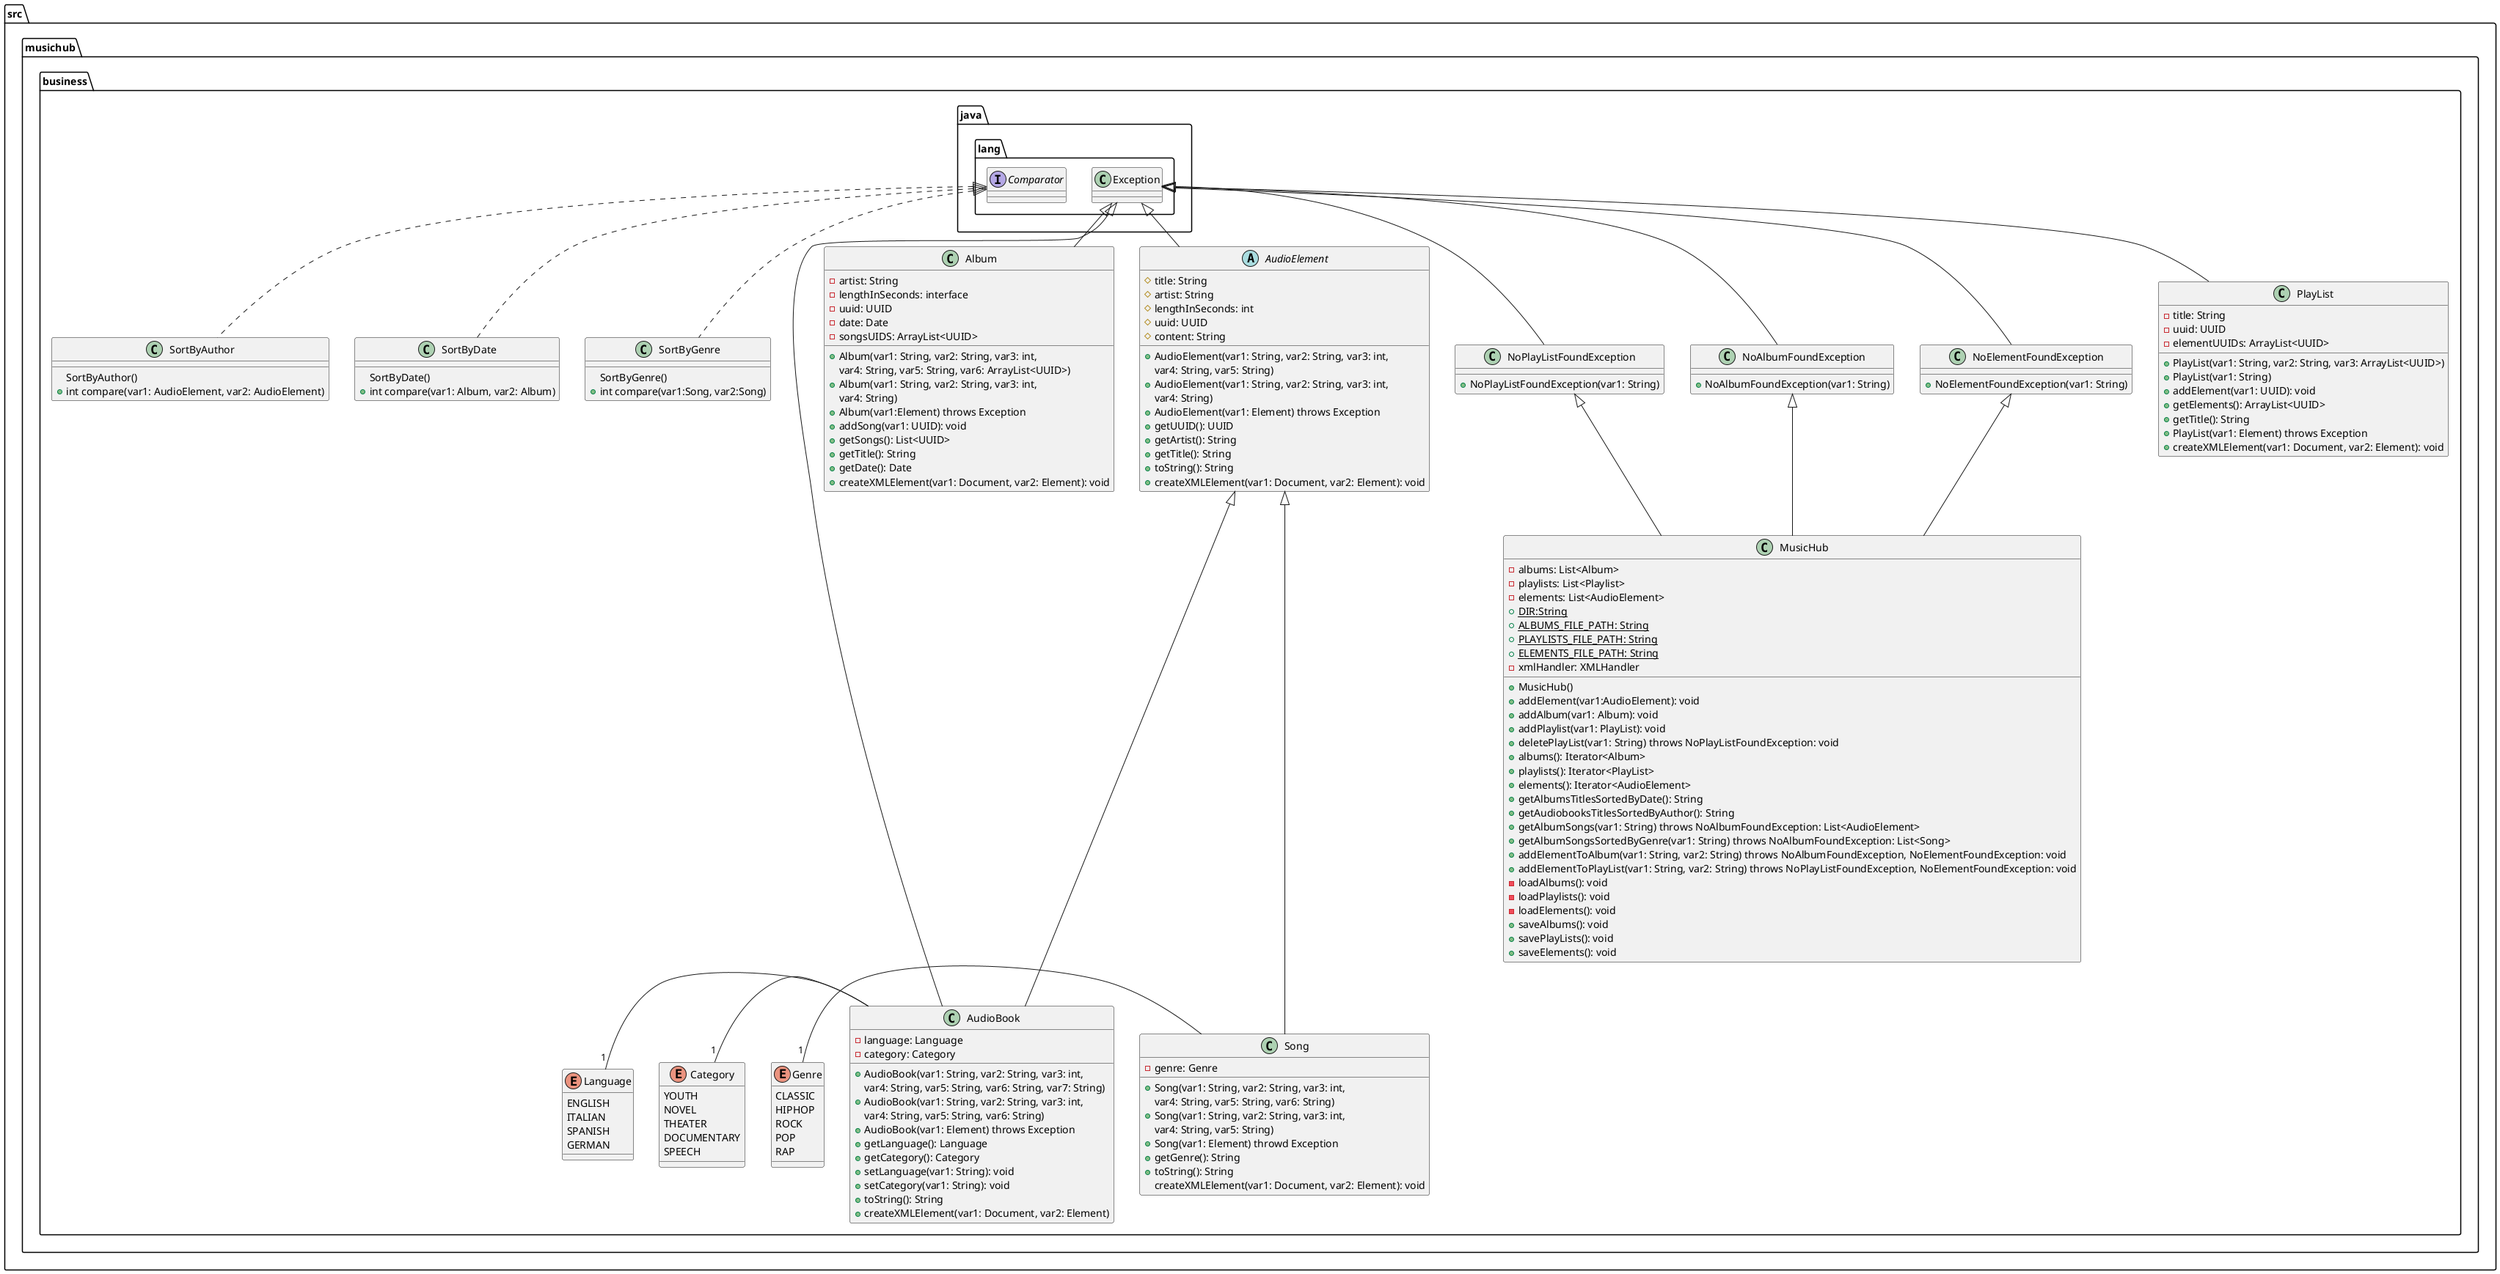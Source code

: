 @startuml
'https://plantuml.com/class-diagram

package src.musichub.business{

    class Album{

    - artist: String
    - lengthInSeconds: interface
    - uuid: UUID
    - date: Date
    - songsUIDS: ArrayList<UUID>

    + Album(var1: String, var2: String, var3: int,
    var4: String, var5: String, var6: ArrayList<UUID>)
    + Album(var1: String, var2: String, var3: int,
    var4: String)
    + Album(var1:Element) throws Exception
    + addSong(var1: UUID): void
    + getSongs(): List<UUID>
    + getTitle(): String
    + getDate(): Date
    +createXMLElement(var1: Document, var2: Element): void
    }

    class AudioBook{

    - language: Language
    - category: Category

    + AudioBook(var1: String, var2: String, var3: int,
    var4: String, var5: String, var6: String, var7: String)
    + AudioBook(var1: String, var2: String, var3: int,
    var4: String, var5: String, var6: String)
    + AudioBook(var1: Element) throws Exception
    + getLanguage(): Language
    + getCategory(): Category
    + setLanguage(var1: String): void
    + setCategory(var1: String): void
    + toString(): String
    + createXMLElement(var1: Document, var2: Element)

    }

    abstract class AudioElement{

    # title: String
    # artist: String
    # lengthInSeconds: int
    # uuid: UUID
    # content: String

    + AudioElement(var1: String, var2: String, var3: int,
    var4: String, var5: String)
    + AudioElement(var1: String, var2: String, var3: int,
    var4: String)
    + AudioElement(var1: Element) throws Exception
    + getUUID(): UUID
    + getArtist(): String
    + getTitle(): String
    + toString(): String
    + createXMLElement(var1: Document, var2: Element): void

    }

    enum Category {
        YOUTH
        NOVEL
        THEATER
        DOCUMENTARY
        SPEECH
    }

    enum Genre {
        CLASSIC
        HIPHOP
        ROCK
        POP
        RAP
    }

    enum Language {
        ENGLISH
        ITALIAN
        SPANISH
        GERMAN
    }

    class MusicHub{

    - albums: List<Album>
    - playlists: List<Playlist>
    - elements: List<AudioElement>
    + {static} DIR:String
    + {static} ALBUMS_FILE_PATH: String
    + {static} PLAYLISTS_FILE_PATH: String
    + {static} ELEMENTS_FILE_PATH: String
    - xmlHandler: XMLHandler

    + MusicHub()
    + addElement(var1:AudioElement): void
    + addAlbum(var1: Album): void
    + addPlaylist(var1: PlayList): void
    + deletePlayList(var1: String) throws NoPlayListFoundException: void
    + albums(): Iterator<Album>
    + playlists(): Iterator<PlayList>
    + elements(): Iterator<AudioElement>
    + getAlbumsTitlesSortedByDate(): String
    + getAudiobooksTitlesSortedByAuthor(): String
    + getAlbumSongs(var1: String) throws NoAlbumFoundException: List<AudioElement>
    + getAlbumSongsSortedByGenre(var1: String) throws NoAlbumFoundException: List<Song>
    + addElementToAlbum(var1: String, var2: String) throws NoAlbumFoundException, NoElementFoundException: void
    + addElementToPlayList(var1: String, var2: String) throws NoPlayListFoundException, NoElementFoundException: void
    - loadAlbums(): void
    - loadPlaylists(): void
    - loadElements(): void
    + saveAlbums(): void
    + savePlayLists(): void
    + saveElements(): void

    }

    class NoAlbumFoundException{

    + NoAlbumFoundException(var1: String)

    }

    class NoElementFoundException{

    + NoElementFoundException(var1: String)

    }

    class NoPlayListFoundException{

    + NoPlayListFoundException(var1: String)

    }

    class PlayList{

    - title: String
    - uuid: UUID
    - elementUUIDs: ArrayList<UUID>

    + PlayList(var1: String, var2: String, var3: ArrayList<UUID>)
    + PlayList(var1: String)
    + addElement(var1: UUID): void
    + getElements(): ArrayList<UUID>
    + getTitle(): String
    + PlayList(var1: Element) throws Exception
    + createXMLElement(var1: Document, var2: Element): void

    }

    class Song{

    - genre: Genre

    + Song(var1: String, var2: String, var3: int,
    var4: String, var5: String, var6: String)
    + Song(var1: String, var2: String, var3: int,
    var4: String, var5: String)
    + Song(var1: Element) throwd Exception
    + getGenre(): String
    + toString(): String
    createXMLElement(var1: Document, var2: Element): void

    }

    class SortByAuthor{

    SortByAuthor()
    + int compare(var1: AudioElement, var2: AudioElement)

    }

    class SortByDate{

    SortByDate()
    + int compare(var1: Album, var2: Album)

    }

    class SortByGenre{

    SortByGenre()
    + int compare(var1:Song, var2:Song)

    }

    interface java.lang.Comparator

    class java.lang.Exception


    java.lang.Exception <|-- Album
    java.lang.Exception <|-- AudioBook
    java.lang.Exception <|-- AudioElement
    java.lang.Exception <|-- PlayList
    java.lang.Exception <|-- NoAlbumFoundException
    java.lang.Exception <|-- NoElementFoundException
    java.lang.Exception <|-- NoPlayListFoundException
    AudioElement <|--- AudioBook
    AudioElement <|--- Song

    NoAlbumFoundException <|-- MusicHub
    NoElementFoundException <|-- MusicHub
    NoPlayListFoundException <|-- MusicHub

    java.lang.Comparator <|.. SortByAuthor
    java.lang.Comparator <|.. SortByDate
    java.lang.Comparator <|.. SortByGenre

    Genre "1" - Song
    Language "1" - AudioBook
    Category "1" - AudioBook

}
@enduml